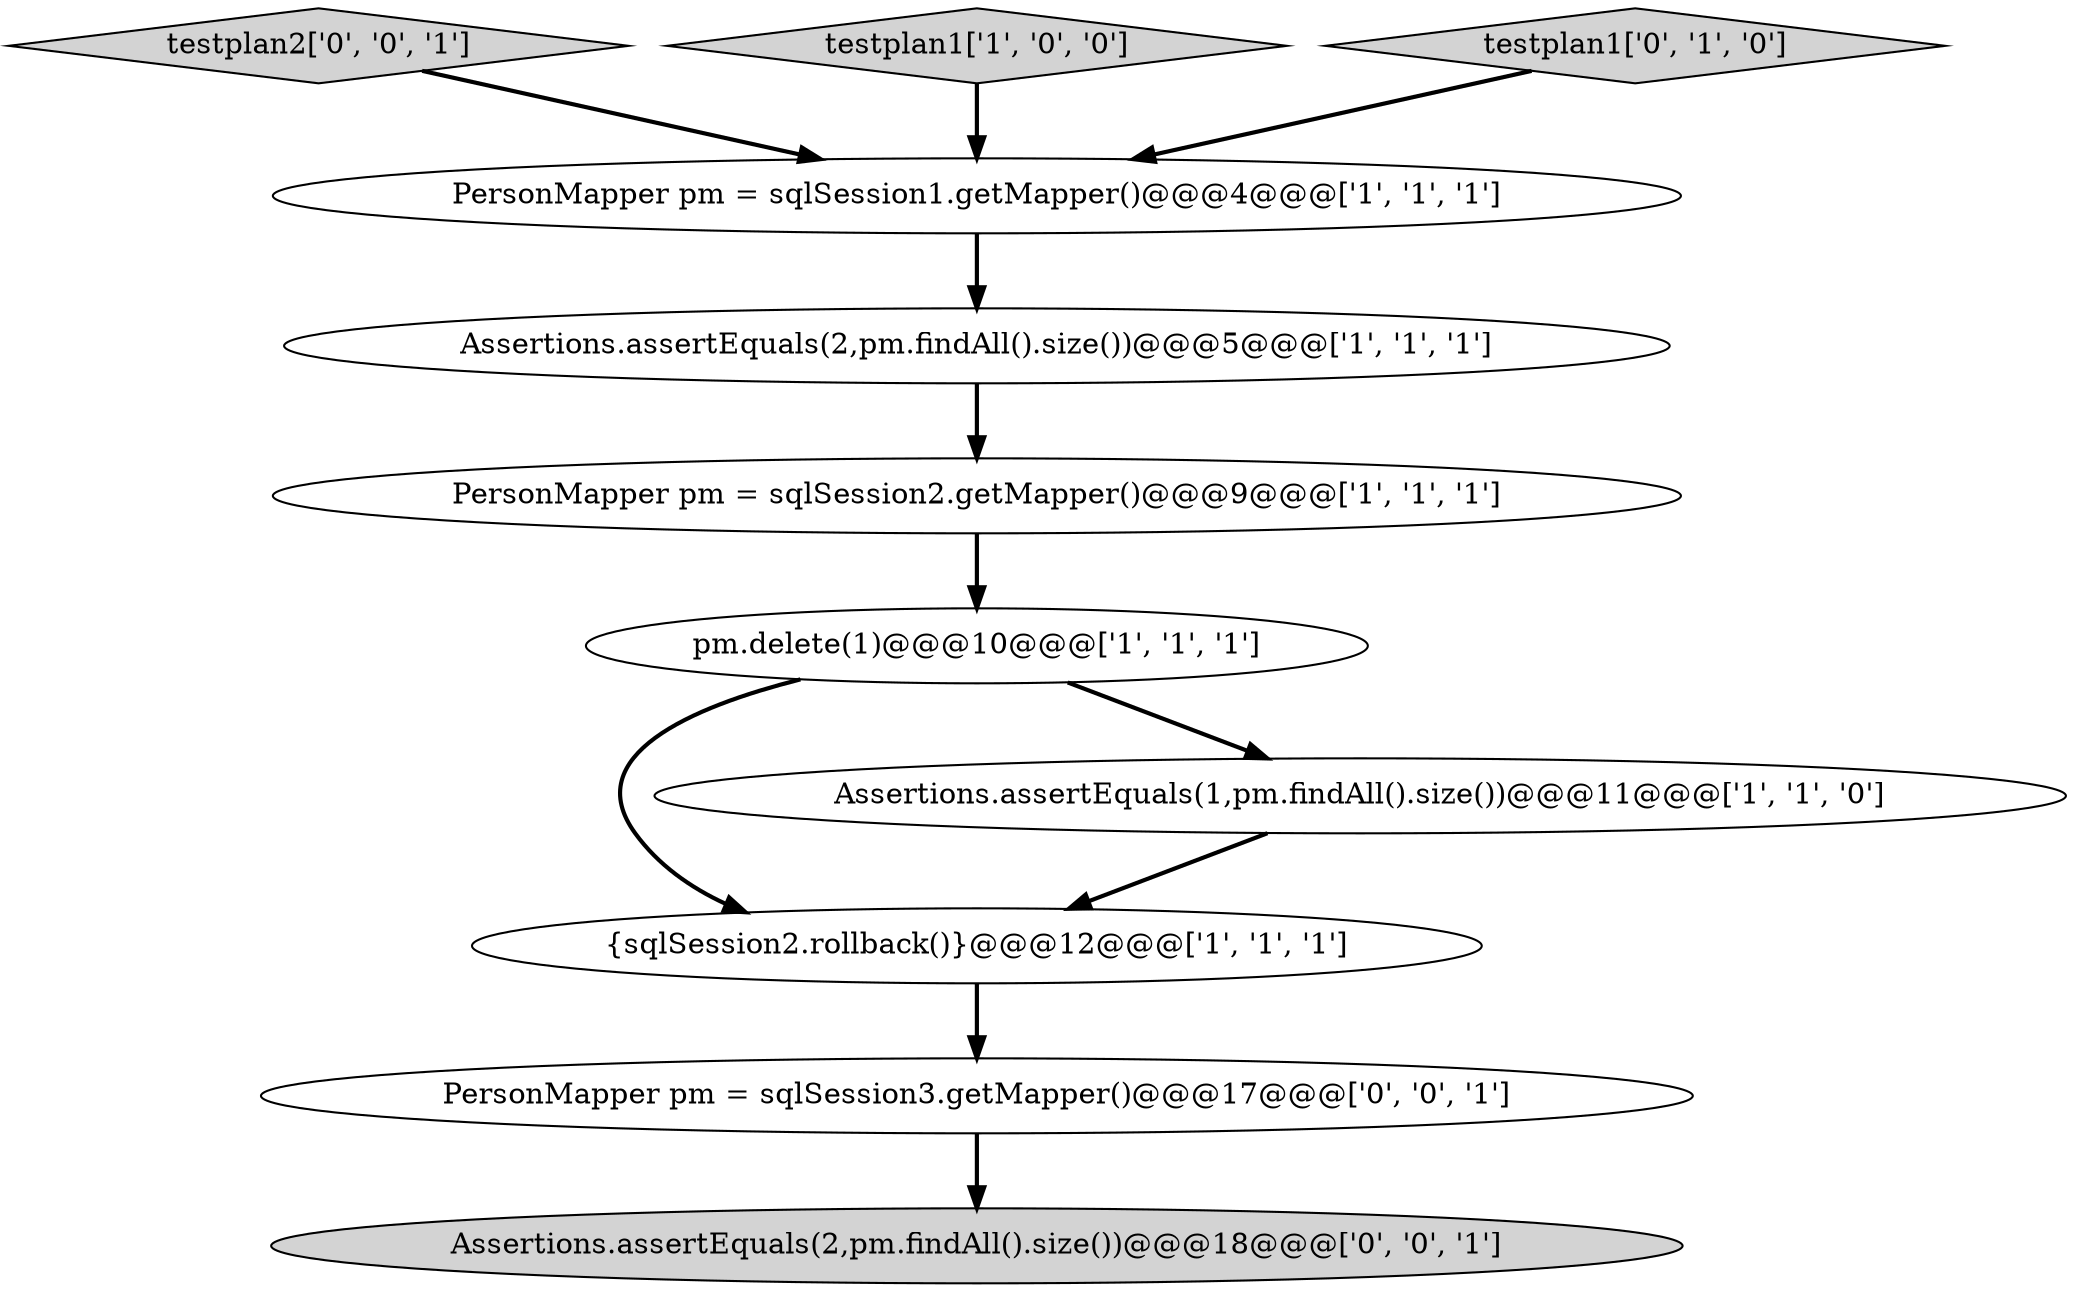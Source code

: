 digraph {
3 [style = filled, label = "pm.delete(1)@@@10@@@['1', '1', '1']", fillcolor = white, shape = ellipse image = "AAA0AAABBB1BBB"];
5 [style = filled, label = "PersonMapper pm = sqlSession1.getMapper()@@@4@@@['1', '1', '1']", fillcolor = white, shape = ellipse image = "AAA0AAABBB1BBB"];
8 [style = filled, label = "testplan2['0', '0', '1']", fillcolor = lightgray, shape = diamond image = "AAA0AAABBB3BBB"];
6 [style = filled, label = "{sqlSession2.rollback()}@@@12@@@['1', '1', '1']", fillcolor = white, shape = ellipse image = "AAA0AAABBB1BBB"];
9 [style = filled, label = "Assertions.assertEquals(2,pm.findAll().size())@@@18@@@['0', '0', '1']", fillcolor = lightgray, shape = ellipse image = "AAA0AAABBB3BBB"];
1 [style = filled, label = "testplan1['1', '0', '0']", fillcolor = lightgray, shape = diamond image = "AAA0AAABBB1BBB"];
2 [style = filled, label = "Assertions.assertEquals(2,pm.findAll().size())@@@5@@@['1', '1', '1']", fillcolor = white, shape = ellipse image = "AAA0AAABBB1BBB"];
7 [style = filled, label = "testplan1['0', '1', '0']", fillcolor = lightgray, shape = diamond image = "AAA0AAABBB2BBB"];
4 [style = filled, label = "PersonMapper pm = sqlSession2.getMapper()@@@9@@@['1', '1', '1']", fillcolor = white, shape = ellipse image = "AAA0AAABBB1BBB"];
0 [style = filled, label = "Assertions.assertEquals(1,pm.findAll().size())@@@11@@@['1', '1', '0']", fillcolor = white, shape = ellipse image = "AAA0AAABBB1BBB"];
10 [style = filled, label = "PersonMapper pm = sqlSession3.getMapper()@@@17@@@['0', '0', '1']", fillcolor = white, shape = ellipse image = "AAA0AAABBB3BBB"];
1->5 [style = bold, label=""];
4->3 [style = bold, label=""];
3->6 [style = bold, label=""];
5->2 [style = bold, label=""];
7->5 [style = bold, label=""];
10->9 [style = bold, label=""];
8->5 [style = bold, label=""];
2->4 [style = bold, label=""];
0->6 [style = bold, label=""];
6->10 [style = bold, label=""];
3->0 [style = bold, label=""];
}
